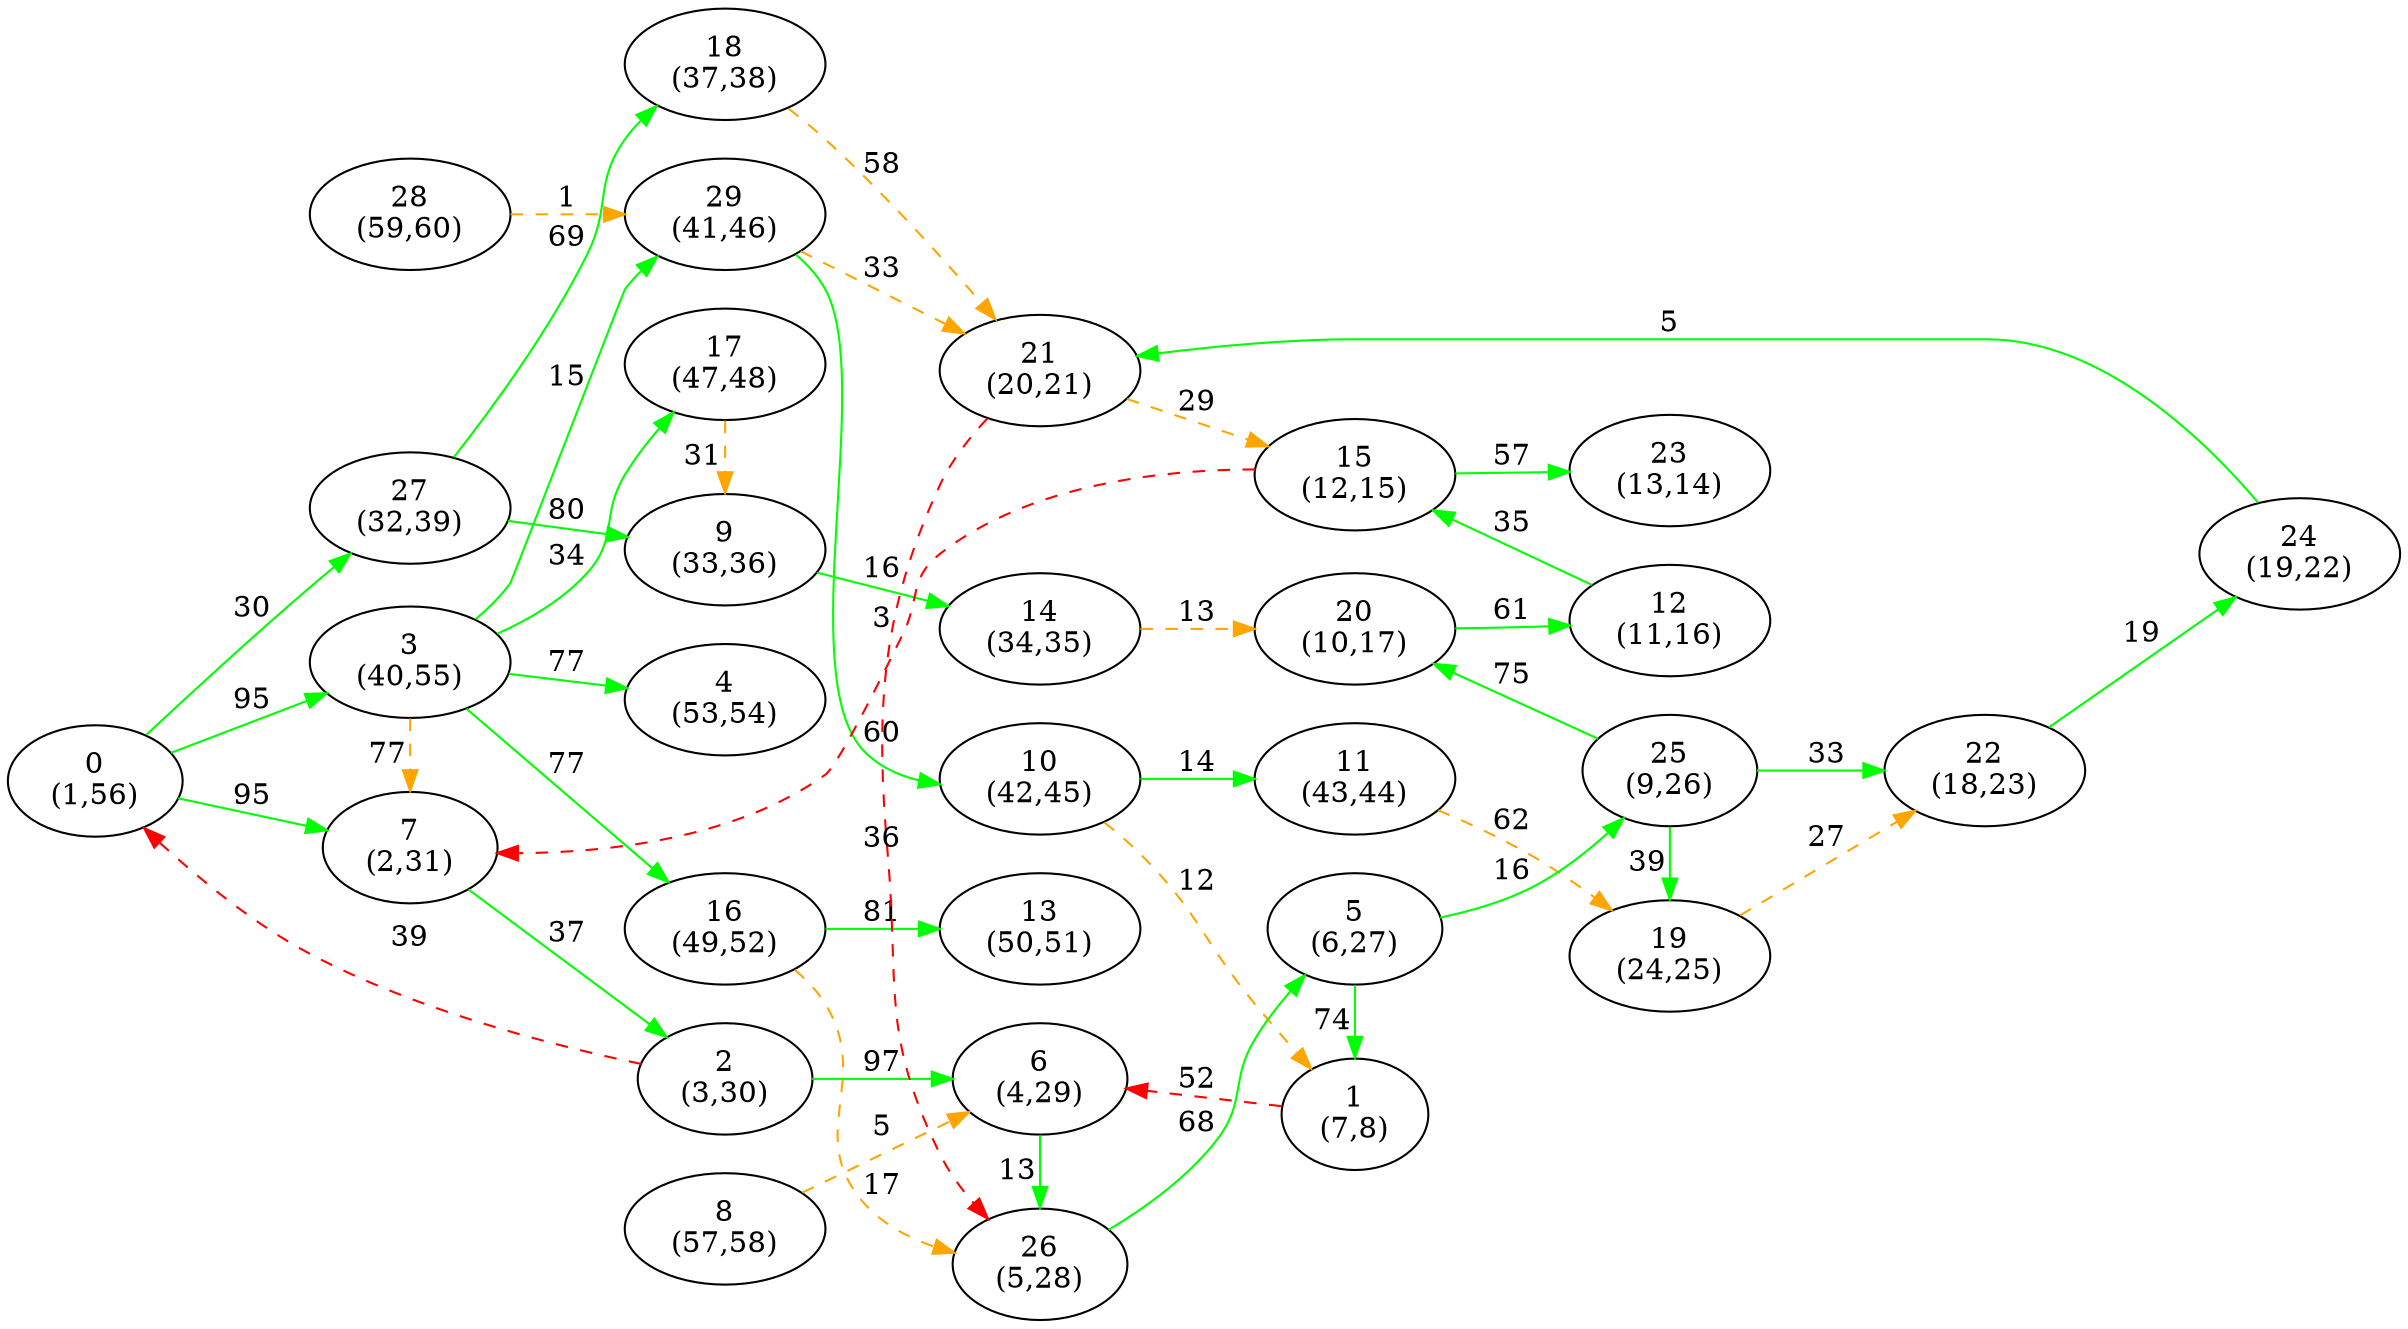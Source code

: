 digraph G {
ranksep = "equally";
rankdir = LR;
{rank = same; "0
(1,56)"; };
{rank = same; "7
(2,31)"; "27
(32,39)"; "3
(40,55)"; };
{rank = same; "2
(3,30)"; "9
(33,36)"; "18
(37,38)"; "29
(41,46)"; "17
(47,48)"; "16
(49,52)"; "4
(53,54)"; };
{rank = same; "6
(4,29)"; "14
(34,35)"; "21
(20,21)"; "10
(42,45)"; "26
(5,28)"; "13
(50,51)"; };
{rank = same; "20
(10,17)"; "15
(12,15)"; "11
(43,44)"; "1
(7,8)"; "5
(6,27)"; };
{rank = same; "12
(11,16)"; "23
(13,14)"; "19
(24,25)"; "25
(9,26)"; };
{rank = same; "22
(18,23)"; };
{rank = same; "24
(19,22)"; };
{rank = same; };
{rank = same; "8
(57,58)"; };
{rank = same; };
{rank = same; "28
(59,60)"; };
{rank = same; };
"0
(1,56)"->"7
(2,31)"[label="95" color = "green"];
"0
(1,56)"->"27
(32,39)"[label="30" color = "green"];
"0
(1,56)"->"3
(40,55)"[label="95" color = "green"];
"7
(2,31)"->"2
(3,30)"[label="37" color = "green"];
"27
(32,39)"->"9
(33,36)"[label="80" color = "green"];
"27
(32,39)"->"18
(37,38)"[label="69" color = "green"];
"3
(40,55)"->"29
(41,46)"[label="15" color = "green"];
"3
(40,55)"->"17
(47,48)"[label="34" color = "green"];
"3
(40,55)"->"16
(49,52)"[label="77" color = "green"];
"3
(40,55)"->"7
(2,31)"[label="77" color = "orange" style = "dashed"];
"3
(40,55)"->"4
(53,54)"[label="77" color = "green"];
"2
(3,30)"->"6
(4,29)"[label="97" color = "green"];
"2
(3,30)"->"0
(1,56)"[label="39" color = "red" style = "dashed"];
"9
(33,36)"->"14
(34,35)"[label="16" color = "green"];
"18
(37,38)"->"21
(20,21)"[label="58" color = "orange" style = "dashed"];
"29
(41,46)"->"10
(42,45)"[label="60" color = "green"];
"29
(41,46)"->"21
(20,21)"[label="33" color = "orange" style = "dashed"];
"17
(47,48)"->"9
(33,36)"[label="31" color = "orange" style = "dashed"];
"16
(49,52)"->"26
(5,28)"[label="17" color = "orange" style = "dashed"];
"16
(49,52)"->"13
(50,51)"[label="81" color = "green"];
"4
(53,54)"
"6
(4,29)"->"26
(5,28)"[label="13" color = "green"];
"14
(34,35)"->"20
(10,17)"[label="13" color = "orange" style = "dashed"];
"21
(20,21)"->"15
(12,15)"[label="29" color = "orange" style = "dashed"];
"21
(20,21)"->"26
(5,28)"[label="36" color = "red" style = "dashed"];
"10
(42,45)"->"11
(43,44)"[label="14" color = "green"];
"10
(42,45)"->"1
(7,8)"[label="12" color = "orange" style = "dashed"];
"26
(5,28)"->"5
(6,27)"[label="68" color = "green"];
"13
(50,51)"
"20
(10,17)"->"12
(11,16)"[label="61" color = "green"];
"15
(12,15)"->"7
(2,31)"[label="3" color = "red" style = "dashed"];
"15
(12,15)"->"23
(13,14)"[label="57" color = "green"];
"11
(43,44)"->"19
(24,25)"[label="62" color = "orange" style = "dashed"];
"1
(7,8)"->"6
(4,29)"[label="52" color = "red" style = "dashed"];
"5
(6,27)"->"1
(7,8)"[label="74" color = "green"];
"5
(6,27)"->"25
(9,26)"[label="16" color = "green"];
"12
(11,16)"->"15
(12,15)"[label="35" color = "green"];
"23
(13,14)"
"19
(24,25)"->"22
(18,23)"[label="27" color = "orange" style = "dashed"];
"25
(9,26)"->"20
(10,17)"[label="75" color = "green"];
"25
(9,26)"->"22
(18,23)"[label="33" color = "green"];
"25
(9,26)"->"19
(24,25)"[label="39" color = "green"];
"22
(18,23)"->"24
(19,22)"[label="19" color = "green"];
"24
(19,22)"->"21
(20,21)"[label="5" color = "green"];
"8
(57,58)"->"6
(4,29)"[label="5" color = "orange" style = "dashed"];
"28
(59,60)"->"29
(41,46)"[label="1" color = "orange" style = "dashed"];
}
